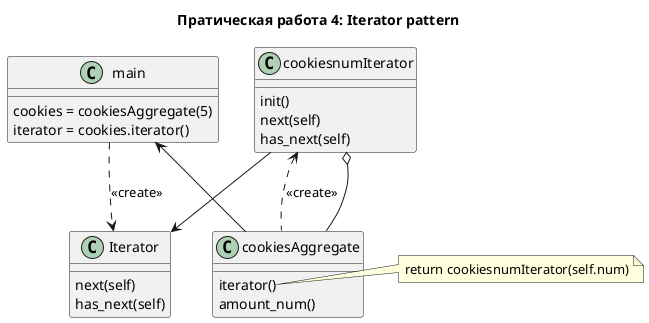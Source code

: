 @startuml
title Пратическая работа 4: Iterator pattern
class main{
cookies = cookiesAggregate(5)
iterator = cookies.iterator()
}


class cookiesAggregate{
iterator()
amount_num()
}

class cookiesnumIterator{
init()
next(self)
has_next(self)
}
class  Iterator{
next(self)
has_next(self)
}

main <- cookiesAggregate
main ..>Iterator:<<create>>
cookiesnumIterator <.. cookiesAggregate: <<create>>
cookiesnumIterator o-- cookiesAggregate
cookiesnumIterator --> Iterator

note right of cookiesAggregate::"iterator()"
return cookiesnumIterator(self.num)
end note

@enduml








@startuml
title Пратическая работа 4: Visitor

class OrderItemVisitor{
<<interface>>
visit(self, item)
}


class ItemElement{
<<interface>>
accept(self, visitor: OrderItemVisitor)
}

class Tort{
init()
get_price(self)
accept(self, visitor: OrderItemVisitor)
}
class  Coffee{
init()
get_price(self)
accept(self, visitor: OrderItemVisitor)
}
class WithOutDiscountVisitor{
visit(self, item: ItemElement)
}

class OnlyTortDiscountVisitor{
visit(self, item: ItemElement)
}

class OnlyCoffeeDiscountVisitor{
visit(self, item: ItemElement)
}

class AllDiscountVisitor{
visit(self, item: ItemElement)
}

AllDiscountVisitor..>OrderItemVisitor
WithOutDiscountVisitor..>OrderItemVisitor
OnlyTortDiscountVisitor..>OrderItemVisitor
OnlyCoffeeDiscountVisitor..>OrderItemVisitor

OrderItemVisitor..>Tort
OrderItemVisitor..>Coffee

ItemElement..>OrderItemVisitor
Tort..>ItemElement
Coffee ..>ItemElement




@enduml


